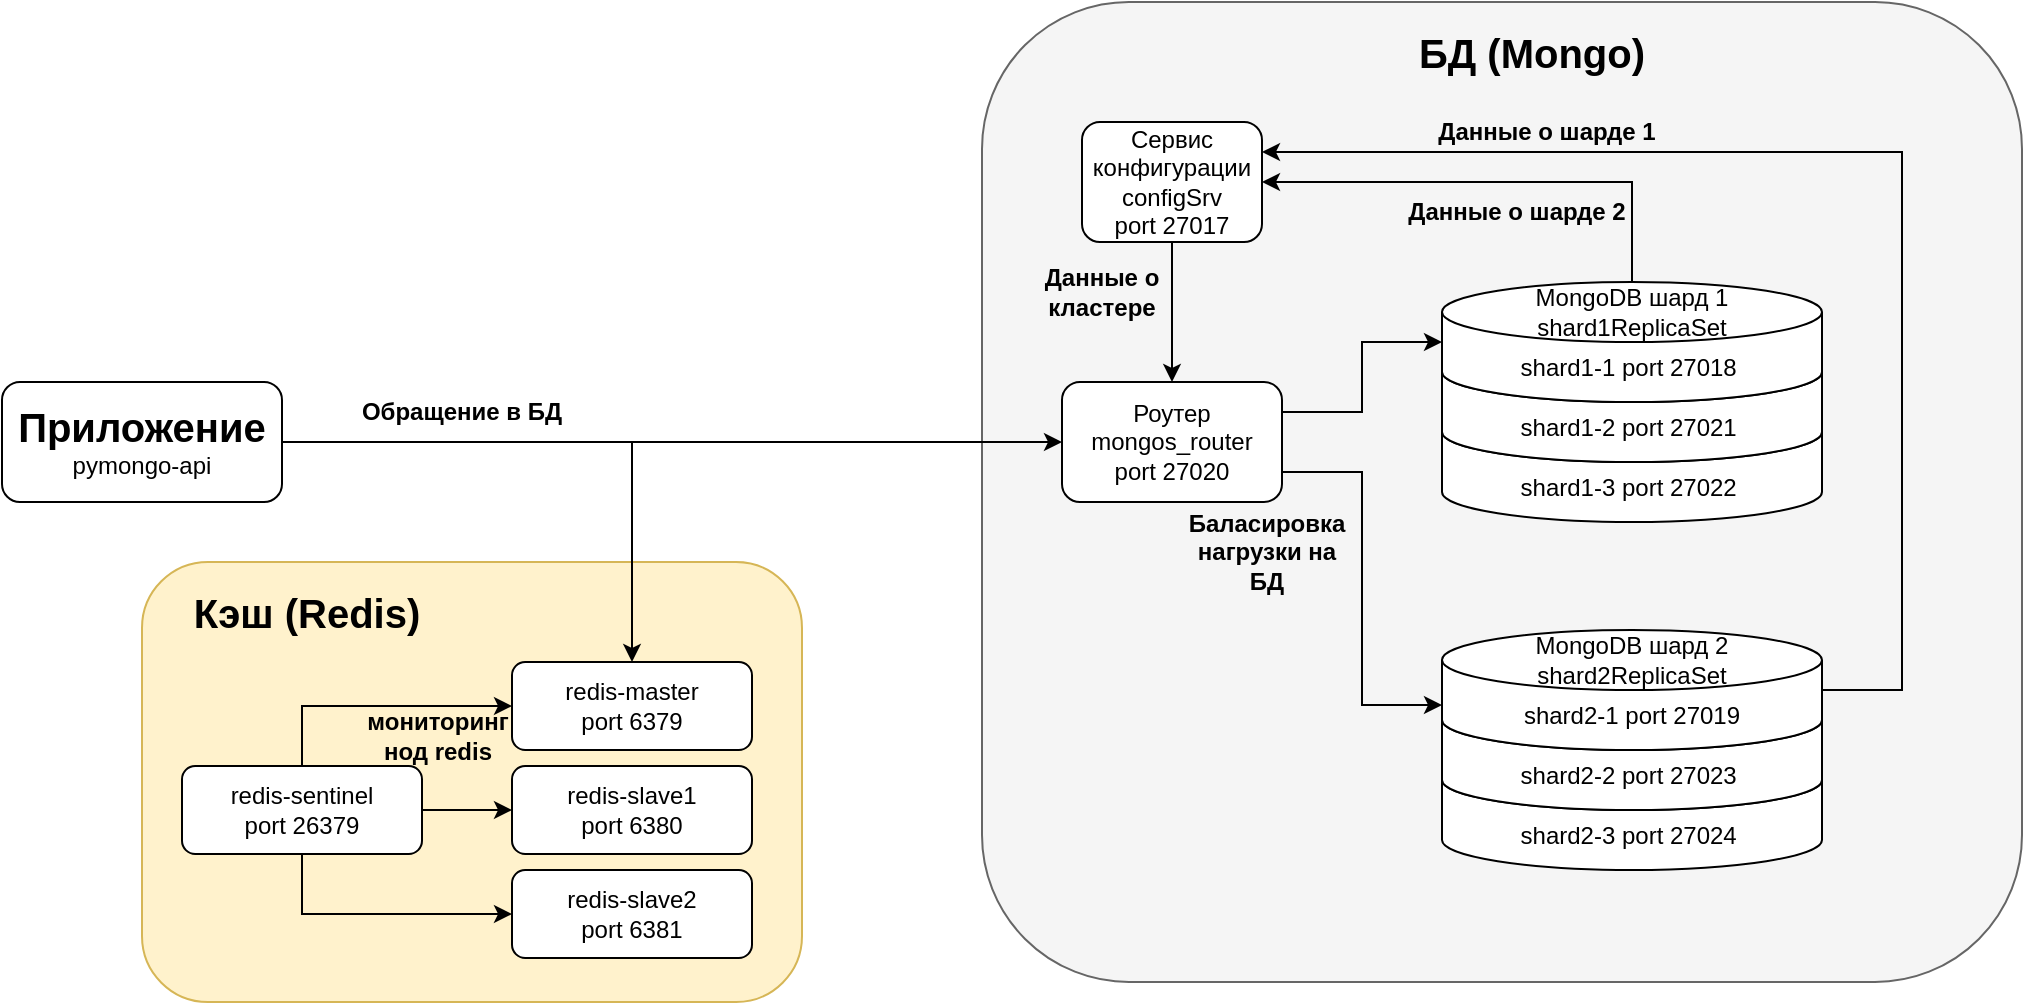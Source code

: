 <mxfile version="24.7.17">
  <diagram name="Page-1" id="-H_mtQnk-PTXWXPvYvuk">
    <mxGraphModel dx="1221" dy="823" grid="1" gridSize="10" guides="1" tooltips="1" connect="1" arrows="1" fold="1" page="1" pageScale="1" pageWidth="1169" pageHeight="827" math="0" shadow="0">
      <root>
        <mxCell id="0" />
        <mxCell id="1" parent="0" />
        <mxCell id="6nxzz3cChRqadrtvslNQ-6" value="" style="rounded=1;whiteSpace=wrap;html=1;fillStyle=auto;fillColor=#f5f5f5;fontColor=#333333;strokeColor=#666666;" parent="1" vertex="1">
          <mxGeometry x="500" y="100" width="520" height="490" as="geometry" />
        </mxCell>
        <mxCell id="6nxzz3cChRqadrtvslNQ-4" value="" style="rounded=1;whiteSpace=wrap;html=1;fillStyle=auto;fillColor=#fff2cc;strokeColor=#d6b656;" parent="1" vertex="1">
          <mxGeometry x="80" y="380" width="330" height="220" as="geometry" />
        </mxCell>
        <mxCell id="bckmDBIah3tdikdVT8KQ-4" value="shard2-3 port&amp;nbsp;27024&amp;nbsp;" style="shape=cylinder3;whiteSpace=wrap;html=1;boundedLbl=1;backgroundOutline=1;size=15;" parent="1" vertex="1">
          <mxGeometry x="730" y="474" width="190" height="60" as="geometry" />
        </mxCell>
        <mxCell id="bckmDBIah3tdikdVT8KQ-3" value="shard2-2 port&amp;nbsp;27023&amp;nbsp;" style="shape=cylinder3;whiteSpace=wrap;html=1;boundedLbl=1;backgroundOutline=1;size=15;" parent="1" vertex="1">
          <mxGeometry x="730" y="444" width="190" height="60" as="geometry" />
        </mxCell>
        <mxCell id="bckmDBIah3tdikdVT8KQ-2" value="shard1-3 port&amp;nbsp;27022&amp;nbsp;" style="shape=cylinder3;whiteSpace=wrap;html=1;boundedLbl=1;backgroundOutline=1;size=15;" parent="1" vertex="1">
          <mxGeometry x="730" y="300" width="190" height="60" as="geometry" />
        </mxCell>
        <mxCell id="bckmDBIah3tdikdVT8KQ-1" value="shard1-2 port&amp;nbsp;27021&amp;nbsp;" style="shape=cylinder3;whiteSpace=wrap;html=1;boundedLbl=1;backgroundOutline=1;size=15;" parent="1" vertex="1">
          <mxGeometry x="730" y="270" width="190" height="60" as="geometry" />
        </mxCell>
        <mxCell id="zA23MoTUsTF4_91t8viU-2" value="shard1-1 port&amp;nbsp;27018&amp;nbsp;" style="shape=cylinder3;whiteSpace=wrap;html=1;boundedLbl=1;backgroundOutline=1;size=15;" parent="1" vertex="1">
          <mxGeometry x="730" y="240" width="190" height="60" as="geometry" />
        </mxCell>
        <mxCell id="zA23MoTUsTF4_91t8viU-3" value="&lt;div&gt;&lt;b&gt;&lt;font style=&quot;font-size: 20px;&quot;&gt;Приложение&lt;/font&gt;&lt;/b&gt;&lt;/div&gt;pymongo-api" style="rounded=1;whiteSpace=wrap;html=1;" parent="1" vertex="1">
          <mxGeometry x="10" y="290" width="140" height="60" as="geometry" />
        </mxCell>
        <mxCell id="owCK5AHuxcXXN9G-xscD-1" value="Роутер&lt;div&gt;mongos_router&lt;br&gt;&lt;div&gt;port&amp;nbsp;27020&lt;/div&gt;&lt;/div&gt;" style="rounded=1;whiteSpace=wrap;html=1;" parent="1" vertex="1">
          <mxGeometry x="540" y="290" width="110" height="60" as="geometry" />
        </mxCell>
        <mxCell id="owCK5AHuxcXXN9G-xscD-2" value="Сервис конфигурации&lt;div&gt;configSrv&lt;br&gt;&lt;div&gt;port&amp;nbsp;27017&lt;/div&gt;&lt;/div&gt;" style="rounded=1;whiteSpace=wrap;html=1;" parent="1" vertex="1">
          <mxGeometry x="550" y="160" width="90" height="60" as="geometry" />
        </mxCell>
        <mxCell id="owCK5AHuxcXXN9G-xscD-3" style="edgeStyle=orthogonalEdgeStyle;rounded=0;orthogonalLoop=1;jettySize=auto;html=1;exitX=0.5;exitY=0;exitDx=0;exitDy=0;entryX=1;entryY=0.5;entryDx=0;entryDy=0;exitPerimeter=0;" parent="1" source="zA23MoTUsTF4_91t8viU-2" target="owCK5AHuxcXXN9G-xscD-2" edge="1">
          <mxGeometry relative="1" as="geometry">
            <mxPoint x="620" y="240" as="sourcePoint" />
            <mxPoint x="720" y="240" as="targetPoint" />
          </mxGeometry>
        </mxCell>
        <mxCell id="owCK5AHuxcXXN9G-xscD-4" style="edgeStyle=orthogonalEdgeStyle;rounded=0;orthogonalLoop=1;jettySize=auto;html=1;exitX=0.5;exitY=1;exitDx=0;exitDy=0;entryX=0.5;entryY=0;entryDx=0;entryDy=0;" parent="1" source="owCK5AHuxcXXN9G-xscD-2" target="owCK5AHuxcXXN9G-xscD-1" edge="1">
          <mxGeometry relative="1" as="geometry">
            <mxPoint x="750" y="290" as="sourcePoint" />
            <mxPoint x="670" y="200" as="targetPoint" />
          </mxGeometry>
        </mxCell>
        <mxCell id="owCK5AHuxcXXN9G-xscD-5" style="edgeStyle=orthogonalEdgeStyle;rounded=0;orthogonalLoop=1;jettySize=auto;html=1;exitX=1;exitY=0.25;exitDx=0;exitDy=0;entryX=0;entryY=0.5;entryDx=0;entryDy=0;entryPerimeter=0;" parent="1" source="owCK5AHuxcXXN9G-xscD-1" target="zA23MoTUsTF4_91t8viU-2" edge="1">
          <mxGeometry relative="1" as="geometry">
            <mxPoint x="625" y="230" as="sourcePoint" />
            <mxPoint x="730" y="307.5" as="targetPoint" />
          </mxGeometry>
        </mxCell>
        <mxCell id="owCK5AHuxcXXN9G-xscD-7" style="edgeStyle=orthogonalEdgeStyle;rounded=0;orthogonalLoop=1;jettySize=auto;html=1;exitX=1;exitY=0.75;exitDx=0;exitDy=0;entryX=0;entryY=0;entryDx=0;entryDy=37.5;entryPerimeter=0;" parent="1" source="owCK5AHuxcXXN9G-xscD-1" target="owCK5AHuxcXXN9G-xscD-15" edge="1">
          <mxGeometry relative="1" as="geometry">
            <mxPoint x="660" y="315" as="sourcePoint" />
            <mxPoint x="730" y="481.5" as="targetPoint" />
          </mxGeometry>
        </mxCell>
        <mxCell id="owCK5AHuxcXXN9G-xscD-8" style="edgeStyle=orthogonalEdgeStyle;rounded=0;orthogonalLoop=1;jettySize=auto;html=1;exitX=1;exitY=0.5;exitDx=0;exitDy=0;entryX=1;entryY=0.25;entryDx=0;entryDy=0;exitPerimeter=0;" parent="1" source="owCK5AHuxcXXN9G-xscD-15" target="owCK5AHuxcXXN9G-xscD-2" edge="1">
          <mxGeometry relative="1" as="geometry">
            <mxPoint x="920" y="480" as="sourcePoint" />
            <mxPoint x="670" y="200" as="targetPoint" />
            <Array as="points">
              <mxPoint x="960" y="444" />
              <mxPoint x="960" y="175" />
            </Array>
          </mxGeometry>
        </mxCell>
        <mxCell id="owCK5AHuxcXXN9G-xscD-10" value="MongoDB шард 1&lt;div&gt;shard1ReplicaSet&lt;br&gt;&lt;/div&gt;" style="text;html=1;align=center;verticalAlign=middle;whiteSpace=wrap;rounded=0;" parent="1" vertex="1">
          <mxGeometry x="730" y="240" width="190" height="30" as="geometry" />
        </mxCell>
        <mxCell id="owCK5AHuxcXXN9G-xscD-15" value="shard2-1 port&amp;nbsp;27019" style="shape=cylinder3;whiteSpace=wrap;html=1;boundedLbl=1;backgroundOutline=1;size=15;" parent="1" vertex="1">
          <mxGeometry x="730" y="414" width="190" height="60" as="geometry" />
        </mxCell>
        <mxCell id="owCK5AHuxcXXN9G-xscD-16" value="MongoDB ш&lt;span style=&quot;background-color: initial;&quot;&gt;ард 2&lt;/span&gt;&lt;div&gt;shard2ReplicaSet&lt;span style=&quot;background-color: initial;&quot;&gt;&lt;br&gt;&lt;/span&gt;&lt;/div&gt;" style="text;html=1;align=center;verticalAlign=middle;whiteSpace=wrap;rounded=0;" parent="1" vertex="1">
          <mxGeometry x="730" y="414" width="190" height="30" as="geometry" />
        </mxCell>
        <mxCell id="6nxzz3cChRqadrtvslNQ-1" style="edgeStyle=orthogonalEdgeStyle;rounded=0;orthogonalLoop=1;jettySize=auto;html=1;exitX=1;exitY=0.5;exitDx=0;exitDy=0;entryX=0;entryY=0.5;entryDx=0;entryDy=0;" parent="1" source="zA23MoTUsTF4_91t8viU-3" target="owCK5AHuxcXXN9G-xscD-1" edge="1">
          <mxGeometry relative="1" as="geometry">
            <mxPoint x="605" y="230" as="sourcePoint" />
            <mxPoint x="605" y="300" as="targetPoint" />
          </mxGeometry>
        </mxCell>
        <mxCell id="6nxzz3cChRqadrtvslNQ-2" value="redis-master&lt;div&gt;&lt;/div&gt;&lt;div&gt;port 6379&lt;/div&gt;" style="rounded=1;whiteSpace=wrap;html=1;" parent="1" vertex="1">
          <mxGeometry x="265" y="430" width="120" height="44" as="geometry" />
        </mxCell>
        <mxCell id="6nxzz3cChRqadrtvslNQ-3" value="redis-slave1&lt;div&gt;&lt;/div&gt;&lt;div&gt;port 6380&lt;br&gt;&lt;/div&gt;" style="rounded=1;whiteSpace=wrap;html=1;" parent="1" vertex="1">
          <mxGeometry x="265" y="482" width="120" height="44" as="geometry" />
        </mxCell>
        <mxCell id="6nxzz3cChRqadrtvslNQ-5" value="Кэш (Redis)" style="text;html=1;align=center;verticalAlign=middle;whiteSpace=wrap;rounded=0;fontStyle=1;fontSize=20;" parent="1" vertex="1">
          <mxGeometry x="100" y="390" width="125" height="30" as="geometry" />
        </mxCell>
        <mxCell id="6nxzz3cChRqadrtvslNQ-7" value="БД (Mongo)" style="text;html=1;align=center;verticalAlign=middle;whiteSpace=wrap;rounded=0;fontStyle=1;fontSize=20;" parent="1" vertex="1">
          <mxGeometry x="710" y="110" width="130" height="30" as="geometry" />
        </mxCell>
        <mxCell id="6nxzz3cChRqadrtvslNQ-8" style="edgeStyle=orthogonalEdgeStyle;rounded=0;orthogonalLoop=1;jettySize=auto;html=1;exitX=1;exitY=0.5;exitDx=0;exitDy=0;entryX=0.5;entryY=0;entryDx=0;entryDy=0;" parent="1" source="zA23MoTUsTF4_91t8viU-3" target="6nxzz3cChRqadrtvslNQ-2" edge="1">
          <mxGeometry relative="1" as="geometry">
            <mxPoint x="160" y="330" as="sourcePoint" />
            <mxPoint x="550" y="330" as="targetPoint" />
          </mxGeometry>
        </mxCell>
        <mxCell id="6nxzz3cChRqadrtvslNQ-10" value="redis-slave2&lt;div&gt;&lt;/div&gt;&lt;div&gt;port 6381&lt;br&gt;&lt;/div&gt;" style="rounded=1;whiteSpace=wrap;html=1;" parent="1" vertex="1">
          <mxGeometry x="265" y="534" width="120" height="44" as="geometry" />
        </mxCell>
        <mxCell id="6nxzz3cChRqadrtvslNQ-15" value="Обращение в БД" style="text;html=1;align=center;verticalAlign=middle;whiteSpace=wrap;rounded=0;fontStyle=1" parent="1" vertex="1">
          <mxGeometry x="170" y="290" width="140" height="30" as="geometry" />
        </mxCell>
        <mxCell id="6nxzz3cChRqadrtvslNQ-19" value="Данные о кластере" style="text;html=1;align=center;verticalAlign=middle;whiteSpace=wrap;rounded=0;fontStyle=1" parent="1" vertex="1">
          <mxGeometry x="530" y="230" width="60" height="30" as="geometry" />
        </mxCell>
        <mxCell id="6nxzz3cChRqadrtvslNQ-20" value="Данные о шарде 1" style="text;html=1;align=center;verticalAlign=middle;whiteSpace=wrap;rounded=0;fontStyle=1" parent="1" vertex="1">
          <mxGeometry x="725" y="150" width="115" height="30" as="geometry" />
        </mxCell>
        <mxCell id="6nxzz3cChRqadrtvslNQ-21" value="Данные о шарде 2" style="text;html=1;align=center;verticalAlign=middle;whiteSpace=wrap;rounded=0;fontStyle=1" parent="1" vertex="1">
          <mxGeometry x="710" y="190" width="115" height="30" as="geometry" />
        </mxCell>
        <mxCell id="6nxzz3cChRqadrtvslNQ-22" value="Баласировка нагрузки на БД" style="text;html=1;align=center;verticalAlign=middle;whiteSpace=wrap;rounded=0;fontStyle=1" parent="1" vertex="1">
          <mxGeometry x="600" y="360" width="85" height="30" as="geometry" />
        </mxCell>
        <mxCell id="2VOlMwJ-2V_Eu2CbF1iW-1" value="&lt;div&gt;redis-sentinel&lt;/div&gt;&lt;div&gt;port 26379&lt;/div&gt;" style="rounded=1;whiteSpace=wrap;html=1;" parent="1" vertex="1">
          <mxGeometry x="100" y="482" width="120" height="44" as="geometry" />
        </mxCell>
        <mxCell id="2VOlMwJ-2V_Eu2CbF1iW-2" value="" style="endArrow=classic;html=1;rounded=0;entryX=0;entryY=0.5;entryDx=0;entryDy=0;exitX=0.5;exitY=0;exitDx=0;exitDy=0;" parent="1" source="2VOlMwJ-2V_Eu2CbF1iW-1" target="6nxzz3cChRqadrtvslNQ-2" edge="1">
          <mxGeometry width="50" height="50" relative="1" as="geometry">
            <mxPoint x="-10" y="500" as="sourcePoint" />
            <mxPoint x="40" y="450" as="targetPoint" />
            <Array as="points">
              <mxPoint x="160" y="452" />
            </Array>
          </mxGeometry>
        </mxCell>
        <mxCell id="2VOlMwJ-2V_Eu2CbF1iW-3" value="" style="endArrow=classic;html=1;rounded=0;entryX=0;entryY=0.5;entryDx=0;entryDy=0;exitX=0.5;exitY=1;exitDx=0;exitDy=0;" parent="1" source="2VOlMwJ-2V_Eu2CbF1iW-1" target="6nxzz3cChRqadrtvslNQ-10" edge="1">
          <mxGeometry width="50" height="50" relative="1" as="geometry">
            <mxPoint x="157.5" y="571" as="sourcePoint" />
            <mxPoint x="262.5" y="541" as="targetPoint" />
            <Array as="points">
              <mxPoint x="160" y="556" />
            </Array>
          </mxGeometry>
        </mxCell>
        <mxCell id="2VOlMwJ-2V_Eu2CbF1iW-4" value="" style="endArrow=classic;html=1;rounded=0;entryX=0;entryY=0.5;entryDx=0;entryDy=0;exitX=1;exitY=0.5;exitDx=0;exitDy=0;" parent="1" source="2VOlMwJ-2V_Eu2CbF1iW-1" target="6nxzz3cChRqadrtvslNQ-3" edge="1">
          <mxGeometry width="50" height="50" relative="1" as="geometry">
            <mxPoint x="200" y="580" as="sourcePoint" />
            <mxPoint x="250" y="530" as="targetPoint" />
          </mxGeometry>
        </mxCell>
        <mxCell id="2VOlMwJ-2V_Eu2CbF1iW-5" value="мониторинг нод redis" style="text;html=1;align=center;verticalAlign=middle;whiteSpace=wrap;rounded=0;fontStyle=1" parent="1" vertex="1">
          <mxGeometry x="192.5" y="452" width="70" height="30" as="geometry" />
        </mxCell>
      </root>
    </mxGraphModel>
  </diagram>
</mxfile>

